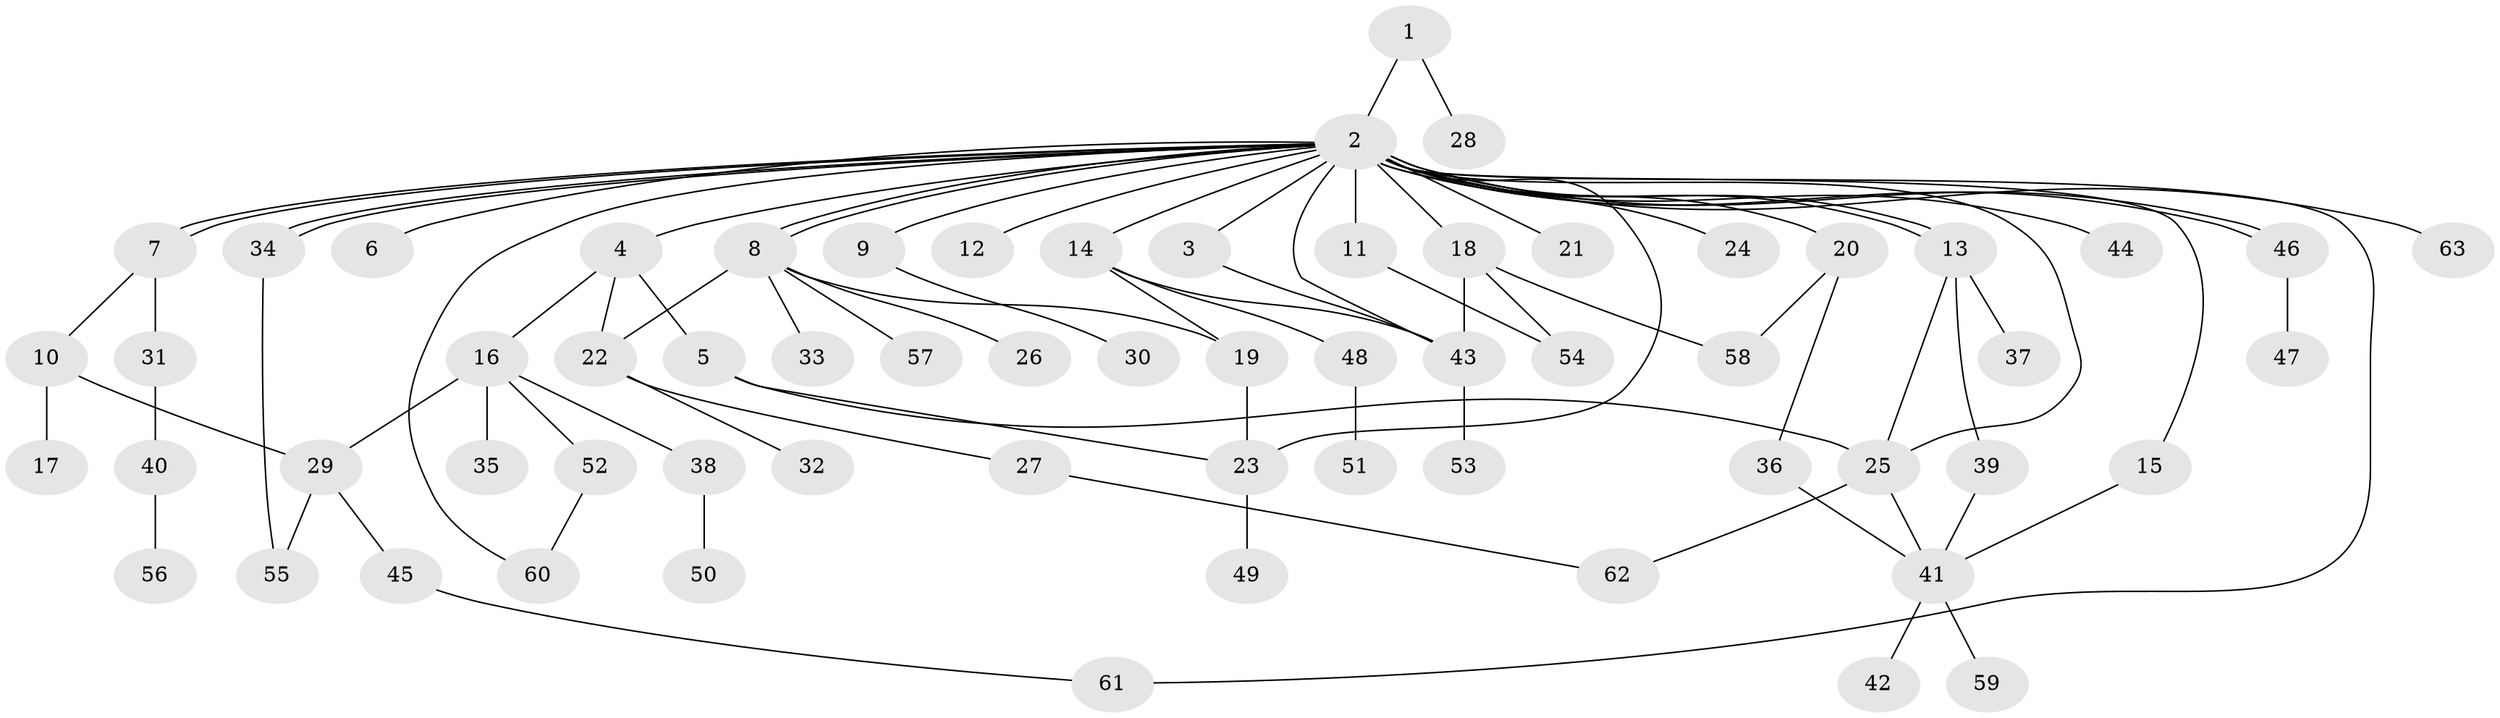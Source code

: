 // Generated by graph-tools (version 1.1) at 2025/50/03/09/25 03:50:00]
// undirected, 63 vertices, 86 edges
graph export_dot {
graph [start="1"]
  node [color=gray90,style=filled];
  1;
  2;
  3;
  4;
  5;
  6;
  7;
  8;
  9;
  10;
  11;
  12;
  13;
  14;
  15;
  16;
  17;
  18;
  19;
  20;
  21;
  22;
  23;
  24;
  25;
  26;
  27;
  28;
  29;
  30;
  31;
  32;
  33;
  34;
  35;
  36;
  37;
  38;
  39;
  40;
  41;
  42;
  43;
  44;
  45;
  46;
  47;
  48;
  49;
  50;
  51;
  52;
  53;
  54;
  55;
  56;
  57;
  58;
  59;
  60;
  61;
  62;
  63;
  1 -- 2;
  1 -- 28;
  2 -- 3;
  2 -- 4;
  2 -- 6;
  2 -- 7;
  2 -- 7;
  2 -- 8;
  2 -- 8;
  2 -- 9;
  2 -- 11;
  2 -- 12;
  2 -- 13;
  2 -- 13;
  2 -- 14;
  2 -- 15;
  2 -- 18;
  2 -- 20;
  2 -- 21;
  2 -- 23;
  2 -- 24;
  2 -- 25;
  2 -- 34;
  2 -- 34;
  2 -- 43;
  2 -- 44;
  2 -- 46;
  2 -- 46;
  2 -- 60;
  2 -- 61;
  2 -- 63;
  3 -- 43;
  4 -- 5;
  4 -- 16;
  4 -- 22;
  5 -- 23;
  5 -- 25;
  7 -- 10;
  7 -- 31;
  8 -- 19;
  8 -- 22;
  8 -- 26;
  8 -- 33;
  8 -- 57;
  9 -- 30;
  10 -- 17;
  10 -- 29;
  11 -- 54;
  13 -- 25;
  13 -- 37;
  13 -- 39;
  14 -- 19;
  14 -- 43;
  14 -- 48;
  15 -- 41;
  16 -- 29;
  16 -- 35;
  16 -- 38;
  16 -- 52;
  18 -- 43;
  18 -- 54;
  18 -- 58;
  19 -- 23;
  20 -- 36;
  20 -- 58;
  22 -- 27;
  22 -- 32;
  23 -- 49;
  25 -- 41;
  25 -- 62;
  27 -- 62;
  29 -- 45;
  29 -- 55;
  31 -- 40;
  34 -- 55;
  36 -- 41;
  38 -- 50;
  39 -- 41;
  40 -- 56;
  41 -- 42;
  41 -- 59;
  43 -- 53;
  45 -- 61;
  46 -- 47;
  48 -- 51;
  52 -- 60;
}
